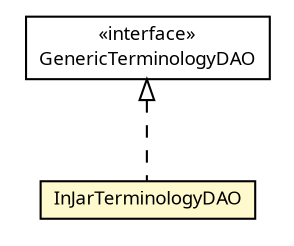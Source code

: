 #!/usr/local/bin/dot
#
# Class diagram 
# Generated by UMLGraph version R5_6 (http://www.umlgraph.org/)
#

digraph G {
	edge [fontname="Trebuchet MS",fontsize=10,labelfontname="Trebuchet MS",labelfontsize=10];
	node [fontname="Trebuchet MS",fontsize=10,shape=plaintext];
	nodesep=0.25;
	ranksep=0.5;
	// se.cambio.cds.model.terminology.dao.InJarTerminologyDAO
	c238456 [label=<<table title="se.cambio.cds.model.terminology.dao.InJarTerminologyDAO" border="0" cellborder="1" cellspacing="0" cellpadding="2" port="p" bgcolor="lemonChiffon" href="./InJarTerminologyDAO.html">
		<tr><td><table border="0" cellspacing="0" cellpadding="1">
<tr><td align="center" balign="center"><font face="Trebuchet MS"> InJarTerminologyDAO </font></td></tr>
		</table></td></tr>
		</table>>, URL="./InJarTerminologyDAO.html", fontname="Trebuchet MS", fontcolor="black", fontsize=9.0];
	// se.cambio.cds.model.terminology.dao.GenericTerminologyDAO
	c238458 [label=<<table title="se.cambio.cds.model.terminology.dao.GenericTerminologyDAO" border="0" cellborder="1" cellspacing="0" cellpadding="2" port="p" href="./GenericTerminologyDAO.html">
		<tr><td><table border="0" cellspacing="0" cellpadding="1">
<tr><td align="center" balign="center"> &#171;interface&#187; </td></tr>
<tr><td align="center" balign="center"><font face="Trebuchet MS"> GenericTerminologyDAO </font></td></tr>
		</table></td></tr>
		</table>>, URL="./GenericTerminologyDAO.html", fontname="Trebuchet MS", fontcolor="black", fontsize=9.0];
	//se.cambio.cds.model.terminology.dao.InJarTerminologyDAO implements se.cambio.cds.model.terminology.dao.GenericTerminologyDAO
	c238458:p -> c238456:p [dir=back,arrowtail=empty,style=dashed];
}

